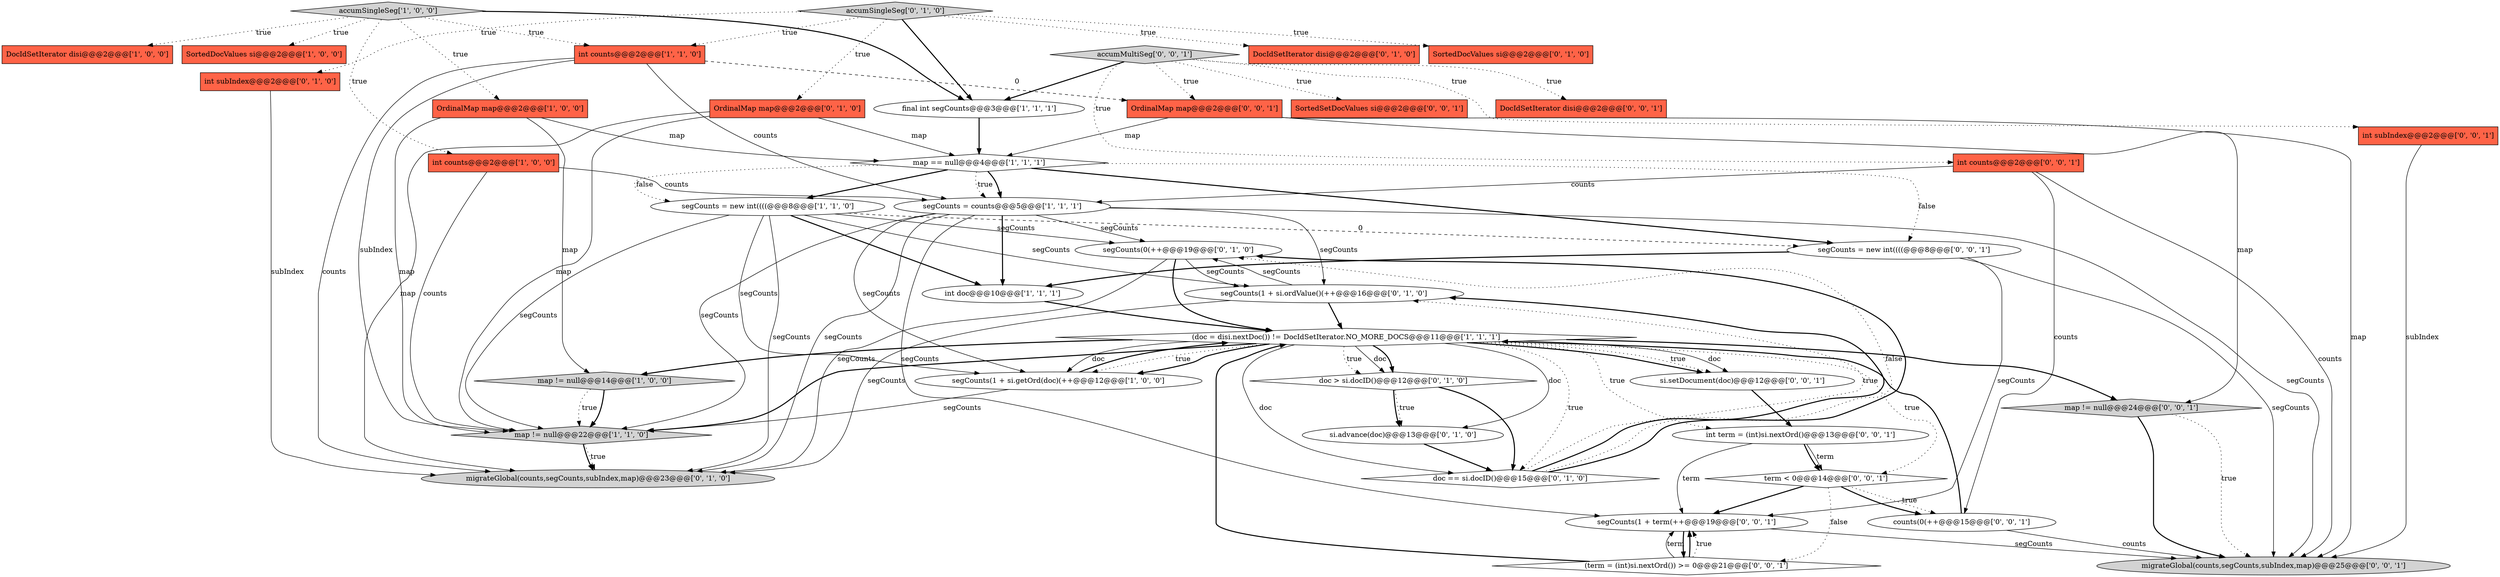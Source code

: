 digraph {
13 [style = filled, label = "SortedDocValues si@@@2@@@['1', '0', '0']", fillcolor = tomato, shape = box image = "AAA0AAABBB1BBB"];
18 [style = filled, label = "doc > si.docID()@@@12@@@['0', '1', '0']", fillcolor = white, shape = diamond image = "AAA0AAABBB2BBB"];
37 [style = filled, label = "term < 0@@@14@@@['0', '0', '1']", fillcolor = white, shape = diamond image = "AAA0AAABBB3BBB"];
27 [style = filled, label = "int term = (int)si.nextOrd()@@@13@@@['0', '0', '1']", fillcolor = white, shape = ellipse image = "AAA0AAABBB3BBB"];
24 [style = filled, label = "segCounts(0(++@@@19@@@['0', '1', '0']", fillcolor = white, shape = ellipse image = "AAA1AAABBB2BBB"];
21 [style = filled, label = "segCounts(1 + si.ordValue()(++@@@16@@@['0', '1', '0']", fillcolor = white, shape = ellipse image = "AAA1AAABBB2BBB"];
16 [style = filled, label = "DocIdSetIterator disi@@@2@@@['0', '1', '0']", fillcolor = tomato, shape = box image = "AAA0AAABBB2BBB"];
12 [style = filled, label = "int counts@@@2@@@['1', '0', '0']", fillcolor = tomato, shape = box image = "AAA0AAABBB1BBB"];
9 [style = filled, label = "map != null@@@22@@@['1', '1', '0']", fillcolor = lightgray, shape = diamond image = "AAA0AAABBB1BBB"];
29 [style = filled, label = "si.setDocument(doc)@@@12@@@['0', '0', '1']", fillcolor = white, shape = ellipse image = "AAA0AAABBB3BBB"];
23 [style = filled, label = "doc == si.docID()@@@15@@@['0', '1', '0']", fillcolor = white, shape = diamond image = "AAA1AAABBB2BBB"];
35 [style = filled, label = "segCounts(1 + term(++@@@19@@@['0', '0', '1']", fillcolor = white, shape = ellipse image = "AAA0AAABBB3BBB"];
25 [style = filled, label = "accumSingleSeg['0', '1', '0']", fillcolor = lightgray, shape = diamond image = "AAA0AAABBB2BBB"];
8 [style = filled, label = "segCounts(1 + si.getOrd(doc)(++@@@12@@@['1', '0', '0']", fillcolor = white, shape = ellipse image = "AAA0AAABBB1BBB"];
40 [style = filled, label = "migrateGlobal(counts,segCounts,subIndex,map)@@@25@@@['0', '0', '1']", fillcolor = lightgray, shape = ellipse image = "AAA0AAABBB3BBB"];
30 [style = filled, label = "DocIdSetIterator disi@@@2@@@['0', '0', '1']", fillcolor = tomato, shape = box image = "AAA0AAABBB3BBB"];
33 [style = filled, label = "map != null@@@24@@@['0', '0', '1']", fillcolor = lightgray, shape = diamond image = "AAA0AAABBB3BBB"];
15 [style = filled, label = "si.advance(doc)@@@13@@@['0', '1', '0']", fillcolor = white, shape = ellipse image = "AAA1AAABBB2BBB"];
31 [style = filled, label = "int counts@@@2@@@['0', '0', '1']", fillcolor = tomato, shape = box image = "AAA0AAABBB3BBB"];
36 [style = filled, label = "accumMultiSeg['0', '0', '1']", fillcolor = lightgray, shape = diamond image = "AAA0AAABBB3BBB"];
7 [style = filled, label = "(doc = disi.nextDoc()) != DocIdSetIterator.NO_MORE_DOCS@@@11@@@['1', '1', '1']", fillcolor = white, shape = diamond image = "AAA0AAABBB1BBB"];
28 [style = filled, label = "segCounts = new int((((@@@8@@@['0', '0', '1']", fillcolor = white, shape = ellipse image = "AAA0AAABBB3BBB"];
19 [style = filled, label = "migrateGlobal(counts,segCounts,subIndex,map)@@@23@@@['0', '1', '0']", fillcolor = lightgray, shape = ellipse image = "AAA0AAABBB2BBB"];
0 [style = filled, label = "final int segCounts@@@3@@@['1', '1', '1']", fillcolor = white, shape = ellipse image = "AAA0AAABBB1BBB"];
32 [style = filled, label = "counts(0(++@@@15@@@['0', '0', '1']", fillcolor = white, shape = ellipse image = "AAA0AAABBB3BBB"];
38 [style = filled, label = "SortedSetDocValues si@@@2@@@['0', '0', '1']", fillcolor = tomato, shape = box image = "AAA0AAABBB3BBB"];
11 [style = filled, label = "segCounts = new int((((@@@8@@@['1', '1', '0']", fillcolor = white, shape = ellipse image = "AAA0AAABBB1BBB"];
14 [style = filled, label = "int counts@@@2@@@['1', '1', '0']", fillcolor = tomato, shape = box image = "AAA0AAABBB1BBB"];
10 [style = filled, label = "accumSingleSeg['1', '0', '0']", fillcolor = lightgray, shape = diamond image = "AAA0AAABBB1BBB"];
34 [style = filled, label = "(term = (int)si.nextOrd()) >= 0@@@21@@@['0', '0', '1']", fillcolor = white, shape = diamond image = "AAA0AAABBB3BBB"];
22 [style = filled, label = "int subIndex@@@2@@@['0', '1', '0']", fillcolor = tomato, shape = box image = "AAA0AAABBB2BBB"];
3 [style = filled, label = "int doc@@@10@@@['1', '1', '1']", fillcolor = white, shape = ellipse image = "AAA0AAABBB1BBB"];
26 [style = filled, label = "int subIndex@@@2@@@['0', '0', '1']", fillcolor = tomato, shape = box image = "AAA0AAABBB3BBB"];
2 [style = filled, label = "DocIdSetIterator disi@@@2@@@['1', '0', '0']", fillcolor = tomato, shape = box image = "AAA0AAABBB1BBB"];
5 [style = filled, label = "OrdinalMap map@@@2@@@['1', '0', '0']", fillcolor = tomato, shape = box image = "AAA0AAABBB1BBB"];
6 [style = filled, label = "map != null@@@14@@@['1', '0', '0']", fillcolor = lightgray, shape = diamond image = "AAA0AAABBB1BBB"];
4 [style = filled, label = "map == null@@@4@@@['1', '1', '1']", fillcolor = white, shape = diamond image = "AAA0AAABBB1BBB"];
20 [style = filled, label = "SortedDocValues si@@@2@@@['0', '1', '0']", fillcolor = tomato, shape = box image = "AAA0AAABBB2BBB"];
17 [style = filled, label = "OrdinalMap map@@@2@@@['0', '1', '0']", fillcolor = tomato, shape = box image = "AAA0AAABBB2BBB"];
1 [style = filled, label = "segCounts = counts@@@5@@@['1', '1', '1']", fillcolor = white, shape = ellipse image = "AAA0AAABBB1BBB"];
39 [style = filled, label = "OrdinalMap map@@@2@@@['0', '0', '1']", fillcolor = tomato, shape = box image = "AAA0AAABBB3BBB"];
14->39 [style = dashed, label="0"];
28->3 [style = bold, label=""];
7->18 [style = dotted, label="true"];
39->4 [style = solid, label="map"];
0->4 [style = bold, label=""];
32->40 [style = solid, label="counts"];
10->12 [style = dotted, label="true"];
37->35 [style = bold, label=""];
25->16 [style = dotted, label="true"];
1->8 [style = solid, label="segCounts"];
11->21 [style = solid, label="segCounts"];
11->8 [style = solid, label="segCounts"];
7->6 [style = bold, label=""];
4->28 [style = dotted, label="false"];
1->9 [style = solid, label="segCounts"];
4->11 [style = dotted, label="false"];
23->24 [style = dotted, label="false"];
3->7 [style = bold, label=""];
25->22 [style = dotted, label="true"];
25->17 [style = dotted, label="true"];
24->21 [style = solid, label="segCounts"];
1->21 [style = solid, label="segCounts"];
22->19 [style = solid, label="subIndex"];
37->32 [style = dotted, label="true"];
23->21 [style = dotted, label="true"];
5->9 [style = solid, label="map"];
39->33 [style = solid, label="map"];
37->34 [style = dotted, label="false"];
7->29 [style = bold, label=""];
24->19 [style = solid, label="segCounts"];
32->7 [style = bold, label=""];
35->34 [style = bold, label=""];
7->23 [style = dotted, label="true"];
21->24 [style = solid, label="segCounts"];
36->38 [style = dotted, label="true"];
21->19 [style = solid, label="segCounts"];
31->32 [style = solid, label="counts"];
10->13 [style = dotted, label="true"];
24->7 [style = bold, label=""];
7->9 [style = bold, label=""];
36->31 [style = dotted, label="true"];
7->18 [style = solid, label="doc"];
7->8 [style = dotted, label="true"];
25->20 [style = dotted, label="true"];
15->23 [style = bold, label=""];
39->40 [style = solid, label="map"];
37->32 [style = bold, label=""];
7->29 [style = dotted, label="true"];
4->1 [style = bold, label=""];
23->21 [style = bold, label=""];
36->26 [style = dotted, label="true"];
1->35 [style = solid, label="segCounts"];
25->14 [style = dotted, label="true"];
17->4 [style = solid, label="map"];
7->23 [style = solid, label="doc"];
34->35 [style = bold, label=""];
9->19 [style = dotted, label="true"];
11->28 [style = dashed, label="0"];
18->15 [style = bold, label=""];
33->40 [style = dotted, label="true"];
9->19 [style = bold, label=""];
11->3 [style = bold, label=""];
1->24 [style = solid, label="segCounts"];
29->27 [style = bold, label=""];
7->8 [style = bold, label=""];
11->24 [style = solid, label="segCounts"];
7->33 [style = bold, label=""];
12->1 [style = solid, label="counts"];
7->15 [style = solid, label="doc"];
34->7 [style = bold, label=""];
7->18 [style = bold, label=""];
27->37 [style = bold, label=""];
4->1 [style = dotted, label="true"];
7->27 [style = dotted, label="true"];
33->40 [style = bold, label=""];
27->37 [style = solid, label="term"];
36->39 [style = dotted, label="true"];
28->35 [style = solid, label="segCounts"];
7->37 [style = dotted, label="true"];
21->7 [style = bold, label=""];
31->1 [style = solid, label="counts"];
36->0 [style = bold, label=""];
1->19 [style = solid, label="segCounts"];
5->4 [style = solid, label="map"];
8->7 [style = bold, label=""];
25->0 [style = bold, label=""];
6->9 [style = dotted, label="true"];
1->40 [style = solid, label="segCounts"];
12->9 [style = solid, label="counts"];
10->0 [style = bold, label=""];
5->6 [style = solid, label="map"];
18->23 [style = bold, label=""];
7->8 [style = solid, label="doc"];
14->19 [style = solid, label="counts"];
10->2 [style = dotted, label="true"];
7->29 [style = solid, label="doc"];
18->15 [style = dotted, label="true"];
35->40 [style = solid, label="segCounts"];
36->30 [style = dotted, label="true"];
23->24 [style = bold, label=""];
31->40 [style = solid, label="counts"];
17->19 [style = solid, label="map"];
4->11 [style = bold, label=""];
34->35 [style = dotted, label="true"];
34->35 [style = solid, label="term"];
6->9 [style = bold, label=""];
26->40 [style = solid, label="subIndex"];
27->35 [style = solid, label="term"];
17->9 [style = solid, label="map"];
4->28 [style = bold, label=""];
1->3 [style = bold, label=""];
14->1 [style = solid, label="counts"];
11->19 [style = solid, label="segCounts"];
14->9 [style = solid, label="subIndex"];
8->9 [style = solid, label="segCounts"];
10->14 [style = dotted, label="true"];
28->40 [style = solid, label="segCounts"];
11->9 [style = solid, label="segCounts"];
10->5 [style = dotted, label="true"];
}
